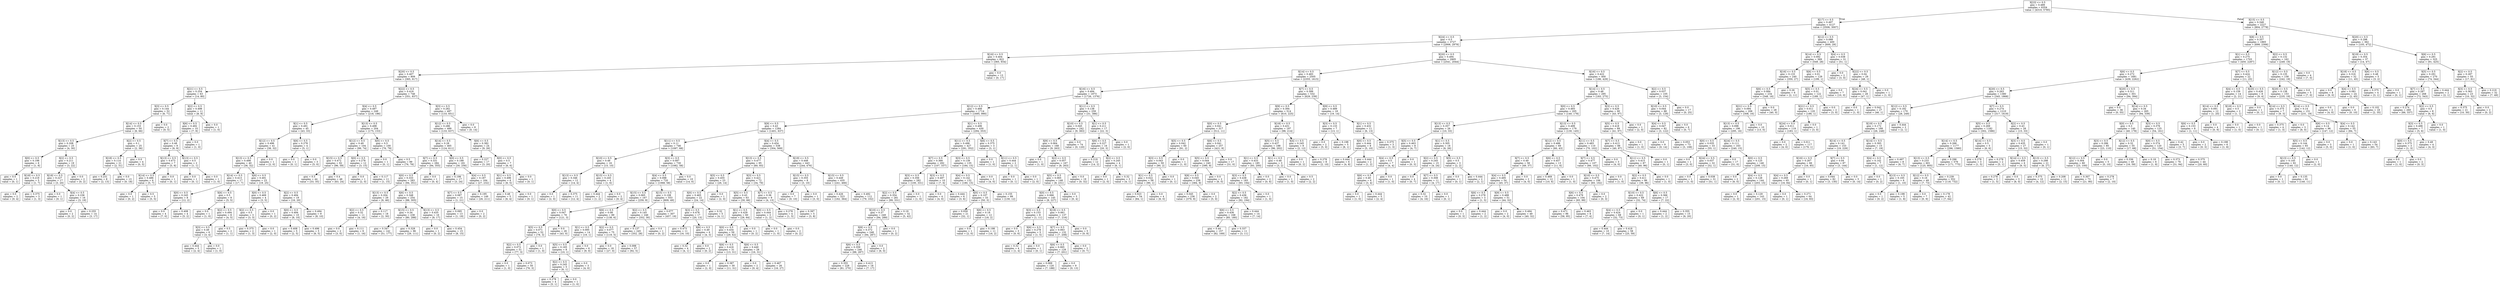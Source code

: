digraph Tree {
node [shape=box] ;
0 [label="X[23] <= 0.5\ngini = 0.489\nsamples = 6354\nvalue = [4310, 5785]"] ;
1 [label="X[17] <= 0.5\ngini = 0.497\nsamples = 4127\nvalue = [3506, 3007]"] ;
0 -> 1 [labeldistance=2.5, labelangle=45, headlabel="True"] ;
2 [label="X[24] <= 0.5\ngini = 0.5\nsamples = 3727\nvalue = [2906, 2978]"] ;
1 -> 2 ;
3 [label="X[16] <= 0.5\ngini = 0.404\nsamples = 822\nvalue = [365, 934]"] ;
2 -> 3 ;
4 [label="X[20] <= 0.5\ngini = 0.407\nsamples = 809\nvalue = [365, 917]"] ;
3 -> 4 ;
5 [label="X[21] <= 0.5\ngini = 0.254\nsamples = 63\nvalue = [14, 80]"] ;
4 -> 5 ;
6 [label="X[3] <= 0.5\ngini = 0.144\nsamples = 52\nvalue = [6, 71]"] ;
5 -> 6 ;
7 [label="X[14] <= 0.5\ngini = 0.153\nsamples = 50\nvalue = [6, 66]"] ;
6 -> 7 ;
8 [label="X[13] <= 0.5\ngini = 0.208\nsamples = 25\nvalue = [4, 30]"] ;
7 -> 8 ;
9 [label="X[0] <= 0.5\ngini = 0.198\nsamples = 6\nvalue = [1, 8]"] ;
8 -> 9 ;
10 [label="gini = 0.0\nsamples = 1\nvalue = [0, 1]"] ;
9 -> 10 ;
11 [label="X[18] <= 0.5\ngini = 0.219\nsamples = 5\nvalue = [1, 7]"] ;
9 -> 11 ;
12 [label="gini = 0.0\nsamples = 2\nvalue = [0, 4]"] ;
11 -> 12 ;
13 [label="gini = 0.375\nsamples = 3\nvalue = [1, 3]"] ;
11 -> 13 ;
14 [label="X[2] <= 0.5\ngini = 0.211\nsamples = 19\nvalue = [3, 22]"] ;
8 -> 14 ;
15 [label="X[18] <= 0.5\ngini = 0.227\nsamples = 17\nvalue = [3, 20]"] ;
14 -> 15 ;
16 [label="gini = 0.0\nsamples = 1\nvalue = [0, 1]"] ;
15 -> 16 ;
17 [label="X[4] <= 0.5\ngini = 0.236\nsamples = 16\nvalue = [3, 19]"] ;
15 -> 17 ;
18 [label="gini = 0.0\nsamples = 2\nvalue = [0, 2]"] ;
17 -> 18 ;
19 [label="gini = 0.255\nsamples = 14\nvalue = [3, 17]"] ;
17 -> 19 ;
20 [label="gini = 0.0\nsamples = 2\nvalue = [0, 2]"] ;
14 -> 20 ;
21 [label="X[2] <= 0.5\ngini = 0.1\nsamples = 25\nvalue = [2, 36]"] ;
7 -> 21 ;
22 [label="X[18] <= 0.5\ngini = 0.114\nsamples = 21\nvalue = [2, 31]"] ;
21 -> 22 ;
23 [label="gini = 0.231\nsamples = 8\nvalue = [2, 13]"] ;
22 -> 23 ;
24 [label="gini = 0.0\nsamples = 13\nvalue = [0, 18]"] ;
22 -> 24 ;
25 [label="gini = 0.0\nsamples = 4\nvalue = [0, 5]"] ;
21 -> 25 ;
26 [label="gini = 0.0\nsamples = 2\nvalue = [0, 5]"] ;
6 -> 26 ;
27 [label="X[2] <= 0.5\ngini = 0.498\nsamples = 11\nvalue = [8, 9]"] ;
5 -> 27 ;
28 [label="X[6] <= 0.5\ngini = 0.492\nsamples = 10\nvalue = [7, 9]"] ;
27 -> 28 ;
29 [label="X[7] <= 0.5\ngini = 0.48\nsamples = 9\nvalue = [6, 9]"] ;
28 -> 29 ;
30 [label="X[13] <= 0.5\ngini = 0.473\nsamples = 7\nvalue = [5, 8]"] ;
29 -> 30 ;
31 [label="X[14] <= 0.5\ngini = 0.486\nsamples = 6\nvalue = [5, 7]"] ;
30 -> 31 ;
32 [label="gini = 0.0\nsamples = 1\nvalue = [0, 2]"] ;
31 -> 32 ;
33 [label="gini = 0.5\nsamples = 5\nvalue = [5, 5]"] ;
31 -> 33 ;
34 [label="gini = 0.0\nsamples = 1\nvalue = [0, 1]"] ;
30 -> 34 ;
35 [label="X[13] <= 0.5\ngini = 0.5\nsamples = 2\nvalue = [1, 1]"] ;
29 -> 35 ;
36 [label="gini = 0.0\nsamples = 1\nvalue = [0, 1]"] ;
35 -> 36 ;
37 [label="gini = 0.0\nsamples = 1\nvalue = [1, 0]"] ;
35 -> 37 ;
38 [label="gini = 0.0\nsamples = 1\nvalue = [1, 0]"] ;
28 -> 38 ;
39 [label="gini = 0.0\nsamples = 1\nvalue = [1, 0]"] ;
27 -> 39 ;
40 [label="X[22] <= 0.5\ngini = 0.416\nsamples = 746\nvalue = [351, 837]"] ;
4 -> 40 ;
41 [label="X[4] <= 0.5\ngini = 0.497\nsamples = 249\nvalue = [218, 186]"] ;
40 -> 41 ;
42 [label="X[1] <= 0.5\ngini = 0.491\nsamples = 45\nvalue = [43, 33]"] ;
41 -> 42 ;
43 [label="X[12] <= 0.5\ngini = 0.496\nsamples = 41\nvalue = [38, 32]"] ;
42 -> 43 ;
44 [label="X[13] <= 0.5\ngini = 0.498\nsamples = 40\nvalue = [36, 32]"] ;
43 -> 44 ;
45 [label="X[14] <= 0.5\ngini = 0.413\nsamples = 17\nvalue = [17, 7]"] ;
44 -> 45 ;
46 [label="X[0] <= 0.5\ngini = 0.245\nsamples = 8\nvalue = [12, 2]"] ;
45 -> 46 ;
47 [label="gini = 0.0\nsamples = 4\nvalue = [7, 0]"] ;
46 -> 47 ;
48 [label="gini = 0.408\nsamples = 4\nvalue = [5, 2]"] ;
46 -> 48 ;
49 [label="X[6] <= 0.5\ngini = 0.5\nsamples = 9\nvalue = [5, 5]"] ;
45 -> 49 ;
50 [label="gini = 0.0\nsamples = 1\nvalue = [1, 0]"] ;
49 -> 50 ;
51 [label="X[2] <= 0.5\ngini = 0.494\nsamples = 8\nvalue = [4, 5]"] ;
49 -> 51 ;
52 [label="X[3] <= 0.5\ngini = 0.49\nsamples = 6\nvalue = [3, 4]"] ;
51 -> 52 ;
53 [label="gini = 0.444\nsamples = 5\nvalue = [2, 4]"] ;
52 -> 53 ;
54 [label="gini = 0.0\nsamples = 1\nvalue = [1, 0]"] ;
52 -> 54 ;
55 [label="gini = 0.5\nsamples = 2\nvalue = [1, 1]"] ;
51 -> 55 ;
56 [label="X[6] <= 0.5\ngini = 0.491\nsamples = 23\nvalue = [19, 25]"] ;
44 -> 56 ;
57 [label="X[0] <= 0.5\ngini = 0.469\nsamples = 4\nvalue = [3, 5]"] ;
56 -> 57 ;
58 [label="X[2] <= 0.5\ngini = 0.5\nsamples = 3\nvalue = [3, 3]"] ;
57 -> 58 ;
59 [label="gini = 0.375\nsamples = 2\nvalue = [1, 3]"] ;
58 -> 59 ;
60 [label="gini = 0.0\nsamples = 1\nvalue = [2, 0]"] ;
58 -> 60 ;
61 [label="gini = 0.0\nsamples = 1\nvalue = [0, 2]"] ;
57 -> 61 ;
62 [label="X[2] <= 0.5\ngini = 0.494\nsamples = 19\nvalue = [16, 20]"] ;
56 -> 62 ;
63 [label="X[0] <= 0.5\ngini = 0.494\nsamples = 10\nvalue = [8, 10]"] ;
62 -> 63 ;
64 [label="gini = 0.408\nsamples = 5\nvalue = [2, 5]"] ;
63 -> 64 ;
65 [label="gini = 0.496\nsamples = 5\nvalue = [6, 5]"] ;
63 -> 65 ;
66 [label="gini = 0.494\nsamples = 9\nvalue = [8, 10]"] ;
62 -> 66 ;
67 [label="gini = 0.0\nsamples = 1\nvalue = [2, 0]"] ;
43 -> 67 ;
68 [label="X[6] <= 0.5\ngini = 0.278\nsamples = 4\nvalue = [5, 1]"] ;
42 -> 68 ;
69 [label="gini = 0.0\nsamples = 1\nvalue = [0, 1]"] ;
68 -> 69 ;
70 [label="gini = 0.0\nsamples = 3\nvalue = [5, 0]"] ;
68 -> 70 ;
71 [label="X[13] <= 0.5\ngini = 0.498\nsamples = 204\nvalue = [175, 153]"] ;
41 -> 71 ;
72 [label="X[12] <= 0.5\ngini = 0.49\nsamples = 104\nvalue = [99, 74]"] ;
71 -> 72 ;
73 [label="X[15] <= 0.5\ngini = 0.472\nsamples = 92\nvalue = [96, 59]"] ;
72 -> 73 ;
74 [label="gini = 0.5\nsamples = 44\nvalue = [33, 35]"] ;
73 -> 74 ;
75 [label="gini = 0.4\nsamples = 48\nvalue = [63, 24]"] ;
73 -> 75 ;
76 [label="X[0] <= 0.5\ngini = 0.278\nsamples = 12\nvalue = [3, 15]"] ;
72 -> 76 ;
77 [label="gini = 0.0\nsamples = 1\nvalue = [2, 0]"] ;
76 -> 77 ;
78 [label="gini = 0.117\nsamples = 11\nvalue = [1, 15]"] ;
76 -> 78 ;
79 [label="X[0] <= 0.5\ngini = 0.5\nsamples = 100\nvalue = [76, 79]"] ;
71 -> 79 ;
80 [label="gini = 0.0\nsamples = 1\nvalue = [0, 1]"] ;
79 -> 80 ;
81 [label="gini = 0.5\nsamples = 99\nvalue = [76, 78]"] ;
79 -> 81 ;
82 [label="X[3] <= 0.5\ngini = 0.282\nsamples = 497\nvalue = [133, 651]"] ;
40 -> 82 ;
83 [label="X[12] <= 0.5\ngini = 0.286\nsamples = 489\nvalue = [133, 637]"] ;
82 -> 83 ;
84 [label="X[14] <= 0.5\ngini = 0.28\nsamples = 465\nvalue = [124, 611]"] ;
83 -> 84 ;
85 [label="X[7] <= 0.5\ngini = 0.331\nsamples = 284\nvalue = [94, 355]"] ;
84 -> 85 ;
86 [label="X[0] <= 0.5\ngini = 0.333\nsamples = 283\nvalue = [94, 351]"] ;
85 -> 86 ;
87 [label="X[13] <= 0.5\ngini = 0.204\nsamples = 29\nvalue = [6, 46]"] ;
86 -> 87 ;
88 [label="X[2] <= 0.5\ngini = 0.32\nsamples = 11\nvalue = [4, 16]"] ;
87 -> 88 ;
89 [label="gini = 0.0\nsamples = 2\nvalue = [3, 0]"] ;
88 -> 89 ;
90 [label="gini = 0.111\nsamples = 9\nvalue = [1, 16]"] ;
88 -> 90 ;
91 [label="gini = 0.117\nsamples = 18\nvalue = [2, 30]"] ;
87 -> 91 ;
92 [label="X[6] <= 0.5\ngini = 0.348\nsamples = 254\nvalue = [88, 305]"] ;
86 -> 92 ;
93 [label="X[15] <= 0.5\ngini = 0.34\nsamples = 238\nvalue = [80, 288]"] ;
92 -> 93 ;
94 [label="gini = 0.347\nsamples = 142\nvalue = [51, 177]"] ;
93 -> 94 ;
95 [label="gini = 0.328\nsamples = 96\nvalue = [29, 111]"] ;
93 -> 95 ;
96 [label="X[13] <= 0.5\ngini = 0.435\nsamples = 16\nvalue = [8, 17]"] ;
92 -> 96 ;
97 [label="gini = 0.0\nsamples = 1\nvalue = [0, 2]"] ;
96 -> 97 ;
98 [label="gini = 0.454\nsamples = 15\nvalue = [8, 15]"] ;
96 -> 98 ;
99 [label="gini = 0.0\nsamples = 1\nvalue = [0, 4]"] ;
85 -> 99 ;
100 [label="X[0] <= 0.5\ngini = 0.188\nsamples = 181\nvalue = [30, 256]"] ;
84 -> 100 ;
101 [label="gini = 0.198\nsamples = 17\nvalue = [3, 24]"] ;
100 -> 101 ;
102 [label="X[4] <= 0.5\ngini = 0.187\nsamples = 164\nvalue = [27, 232]"] ;
100 -> 102 ;
103 [label="X[7] <= 0.5\ngini = 0.087\nsamples = 15\nvalue = [1, 21]"] ;
102 -> 103 ;
104 [label="gini = 0.095\nsamples = 13\nvalue = [1, 19]"] ;
103 -> 104 ;
105 [label="gini = 0.0\nsamples = 2\nvalue = [0, 2]"] ;
103 -> 105 ;
106 [label="gini = 0.195\nsamples = 149\nvalue = [26, 211]"] ;
102 -> 106 ;
107 [label="X[6] <= 0.5\ngini = 0.382\nsamples = 24\nvalue = [9, 26]"] ;
83 -> 107 ;
108 [label="gini = 0.227\nsamples = 17\nvalue = [3, 20]"] ;
107 -> 108 ;
109 [label="X[0] <= 0.5\ngini = 0.5\nsamples = 7\nvalue = [6, 6]"] ;
107 -> 109 ;
110 [label="X[1] <= 0.5\ngini = 0.496\nsamples = 6\nvalue = [6, 5]"] ;
109 -> 110 ;
111 [label="gini = 0.48\nsamples = 5\nvalue = [6, 4]"] ;
110 -> 111 ;
112 [label="gini = 0.0\nsamples = 1\nvalue = [0, 1]"] ;
110 -> 112 ;
113 [label="gini = 0.0\nsamples = 1\nvalue = [0, 1]"] ;
109 -> 113 ;
114 [label="gini = 0.0\nsamples = 8\nvalue = [0, 14]"] ;
82 -> 114 ;
115 [label="gini = 0.0\nsamples = 13\nvalue = [0, 17]"] ;
3 -> 115 ;
116 [label="X[20] <= 0.5\ngini = 0.494\nsamples = 2905\nvalue = [2541, 2044]"] ;
2 -> 116 ;
117 [label="X[14] <= 0.5\ngini = 0.483\nsamples = 2505\nvalue = [2355, 1615]"] ;
116 -> 117 ;
118 [label="X[16] <= 0.5\ngini = 0.494\nsamples = 1973\nvalue = [1726, 1376]"] ;
117 -> 118 ;
119 [label="X[12] <= 0.5\ngini = 0.466\nsamples = 1714\nvalue = [1695, 990]"] ;
118 -> 119 ;
120 [label="X[9] <= 0.5\ngini = 0.43\nsamples = 1284\nvalue = [1401, 637]"] ;
119 -> 120 ;
121 [label="X[11] <= 0.5\ngini = 0.11\nsamples = 746\nvalue = [1097, 68]"] ;
120 -> 121 ;
122 [label="X[10] <= 0.5\ngini = 0.48\nsamples = 16\nvalue = [15, 10]"] ;
121 -> 122 ;
123 [label="X[13] <= 0.5\ngini = 0.346\nsamples = 12\nvalue = [14, 4]"] ;
122 -> 123 ;
124 [label="gini = 0.0\nsamples = 1\nvalue = [2, 0]"] ;
123 -> 124 ;
125 [label="gini = 0.375\nsamples = 11\nvalue = [12, 4]"] ;
123 -> 125 ;
126 [label="X[15] <= 0.5\ngini = 0.245\nsamples = 4\nvalue = [1, 6]"] ;
122 -> 126 ;
127 [label="gini = 0.444\nsamples = 2\nvalue = [1, 2]"] ;
126 -> 127 ;
128 [label="gini = 0.0\nsamples = 2\nvalue = [0, 4]"] ;
126 -> 128 ;
129 [label="X[3] <= 0.5\ngini = 0.097\nsamples = 730\nvalue = [1082, 58]"] ;
121 -> 129 ;
130 [label="X[4] <= 0.5\ngini = 0.098\nsamples = 720\nvalue = [1068, 58]"] ;
129 -> 130 ;
131 [label="X[15] <= 0.5\ngini = 0.065\nsamples = 167\nvalue = [259, 9]"] ;
130 -> 131 ;
132 [label="X[0] <= 0.5\ngini = 0.047\nsamples = 78\nvalue = [121, 3]"] ;
131 -> 132 ;
133 [label="X[5] <= 0.5\ngini = 0.071\nsamples = 52\nvalue = [78, 3]"] ;
132 -> 133 ;
134 [label="X[2] <= 0.5\ngini = 0.072\nsamples = 51\nvalue = [77, 3]"] ;
133 -> 134 ;
135 [label="gini = 0.0\nsamples = 1\nvalue = [1, 0]"] ;
134 -> 135 ;
136 [label="gini = 0.073\nsamples = 50\nvalue = [76, 3]"] ;
134 -> 136 ;
137 [label="gini = 0.0\nsamples = 1\nvalue = [1, 0]"] ;
133 -> 137 ;
138 [label="gini = 0.0\nsamples = 26\nvalue = [43, 0]"] ;
132 -> 138 ;
139 [label="X[6] <= 0.5\ngini = 0.08\nsamples = 89\nvalue = [138, 6]"] ;
131 -> 139 ;
140 [label="X[1] <= 0.5\ngini = 0.095\nsamples = 14\nvalue = [19, 1]"] ;
139 -> 140 ;
141 [label="X[5] <= 0.5\ngini = 0.165\nsamples = 8\nvalue = [10, 1]"] ;
140 -> 141 ;
142 [label="X[2] <= 0.5\ngini = 0.245\nsamples = 5\nvalue = [6, 1]"] ;
141 -> 142 ;
143 [label="gini = 0.278\nsamples = 4\nvalue = [5, 1]"] ;
142 -> 143 ;
144 [label="gini = 0.0\nsamples = 1\nvalue = [1, 0]"] ;
142 -> 144 ;
145 [label="gini = 0.0\nsamples = 3\nvalue = [4, 0]"] ;
141 -> 145 ;
146 [label="gini = 0.0\nsamples = 6\nvalue = [9, 0]"] ;
140 -> 146 ;
147 [label="X[2] <= 0.5\ngini = 0.077\nsamples = 75\nvalue = [119, 5]"] ;
139 -> 147 ;
148 [label="gini = 0.0\nsamples = 18\nvalue = [27, 0]"] ;
147 -> 148 ;
149 [label="gini = 0.098\nsamples = 57\nvalue = [92, 5]"] ;
147 -> 149 ;
150 [label="X[15] <= 0.5\ngini = 0.108\nsamples = 553\nvalue = [809, 49]"] ;
130 -> 150 ;
151 [label="X[2] <= 0.5\ngini = 0.145\nsamples = 246\nvalue = [352, 30]"] ;
150 -> 151 ;
152 [label="gini = 0.137\nsamples = 245\nvalue = [352, 28]"] ;
151 -> 152 ;
153 [label="gini = 0.0\nsamples = 1\nvalue = [0, 2]"] ;
151 -> 153 ;
154 [label="gini = 0.077\nsamples = 307\nvalue = [457, 19]"] ;
150 -> 154 ;
155 [label="gini = 0.0\nsamples = 10\nvalue = [14, 0]"] ;
129 -> 155 ;
156 [label="X[4] <= 0.5\ngini = 0.454\nsamples = 538\nvalue = [304, 569]"] ;
120 -> 156 ;
157 [label="X[13] <= 0.5\ngini = 0.477\nsamples = 95\nvalue = [60, 93]"] ;
156 -> 157 ;
158 [label="X[5] <= 0.5\ngini = 0.455\nsamples = 23\nvalue = [26, 14]"] ;
157 -> 158 ;
159 [label="X[0] <= 0.5\ngini = 0.465\nsamples = 22\nvalue = [24, 14]"] ;
158 -> 159 ;
160 [label="X[3] <= 0.5\ngini = 0.478\nsamples = 17\nvalue = [20, 13]"] ;
159 -> 160 ;
161 [label="gini = 0.473\nsamples = 11\nvalue = [16, 10]"] ;
160 -> 161 ;
162 [label="X[6] <= 0.5\ngini = 0.49\nsamples = 6\nvalue = [4, 3]"] ;
160 -> 162 ;
163 [label="gini = 0.32\nsamples = 4\nvalue = [4, 1]"] ;
162 -> 163 ;
164 [label="gini = 0.0\nsamples = 2\nvalue = [0, 2]"] ;
162 -> 164 ;
165 [label="gini = 0.32\nsamples = 5\nvalue = [4, 1]"] ;
159 -> 165 ;
166 [label="gini = 0.0\nsamples = 1\nvalue = [2, 0]"] ;
158 -> 166 ;
167 [label="X[3] <= 0.5\ngini = 0.421\nsamples = 72\nvalue = [34, 79]"] ;
157 -> 167 ;
168 [label="X[5] <= 0.5\ngini = 0.43\nsamples = 63\nvalue = [30, 66]"] ;
167 -> 168 ;
169 [label="X[1] <= 0.5\ngini = 0.429\nsamples = 60\nvalue = [29, 64]"] ;
168 -> 169 ;
170 [label="X[0] <= 0.5\ngini = 0.434\nsamples = 59\nvalue = [29, 62]"] ;
169 -> 170 ;
171 [label="X[6] <= 0.5\ngini = 0.416\nsamples = 31\nvalue = [13, 31]"] ;
170 -> 171 ;
172 [label="gini = 0.0\nsamples = 1\nvalue = [2, 0]"] ;
171 -> 172 ;
173 [label="gini = 0.387\nsamples = 30\nvalue = [11, 31]"] ;
171 -> 173 ;
174 [label="X[6] <= 0.5\ngini = 0.449\nsamples = 28\nvalue = [16, 31]"] ;
170 -> 174 ;
175 [label="gini = 0.0\nsamples = 2\nvalue = [0, 4]"] ;
174 -> 175 ;
176 [label="gini = 0.467\nsamples = 26\nvalue = [16, 27]"] ;
174 -> 176 ;
177 [label="gini = 0.0\nsamples = 1\nvalue = [0, 2]"] ;
169 -> 177 ;
178 [label="X[0] <= 0.5\ngini = 0.444\nsamples = 3\nvalue = [1, 2]"] ;
168 -> 178 ;
179 [label="gini = 0.0\nsamples = 1\nvalue = [1, 0]"] ;
178 -> 179 ;
180 [label="gini = 0.0\nsamples = 2\nvalue = [0, 2]"] ;
178 -> 180 ;
181 [label="X[7] <= 0.5\ngini = 0.36\nsamples = 9\nvalue = [4, 13]"] ;
167 -> 181 ;
182 [label="gini = 0.278\nsamples = 4\nvalue = [1, 5]"] ;
181 -> 182 ;
183 [label="gini = 0.397\nsamples = 5\nvalue = [3, 8]"] ;
181 -> 183 ;
184 [label="X[19] <= 0.5\ngini = 0.448\nsamples = 443\nvalue = [244, 476]"] ;
156 -> 184 ;
185 [label="X[15] <= 0.5\ngini = 0.355\nsamples = 8\nvalue = [3, 10]"] ;
184 -> 185 ;
186 [label="gini = 0.0\nsamples = 7\nvalue = [0, 10]"] ;
185 -> 186 ;
187 [label="gini = 0.0\nsamples = 1\nvalue = [3, 0]"] ;
185 -> 187 ;
188 [label="X[15] <= 0.5\ngini = 0.449\nsamples = 435\nvalue = [241, 466]"] ;
184 -> 188 ;
189 [label="gini = 0.426\nsamples = 323\nvalue = [162, 364]"] ;
188 -> 189 ;
190 [label="gini = 0.492\nsamples = 112\nvalue = [79, 102]"] ;
188 -> 190 ;
191 [label="X[1] <= 0.5\ngini = 0.496\nsamples = 430\nvalue = [294, 353]"] ;
119 -> 191 ;
192 [label="X[11] <= 0.5\ngini = 0.496\nsamples = 427\nvalue = [291, 352]"] ;
191 -> 192 ;
193 [label="X[7] <= 0.5\ngini = 0.366\nsamples = 292\nvalue = [107, 337]"] ;
192 -> 193 ;
194 [label="X[3] <= 0.5\ngini = 0.356\nsamples = 282\nvalue = [100, 331]"] ;
193 -> 194 ;
195 [label="X[2] <= 0.5\ngini = 0.354\nsamples = 281\nvalue = [99, 331]"] ;
194 -> 195 ;
196 [label="X[10] <= 0.5\ngini = 0.37\nsamples = 249\nvalue = [94, 289]"] ;
195 -> 196 ;
197 [label="X[8] <= 0.5\ngini = 0.372\nsamples = 248\nvalue = [94, 287]"] ;
196 -> 197 ;
198 [label="X[6] <= 0.5\ngini = 0.359\nsamples = 246\nvalue = [88, 287]"] ;
197 -> 198 ;
199 [label="gini = 0.355\nsamples = 228\nvalue = [81, 270]"] ;
198 -> 199 ;
200 [label="gini = 0.413\nsamples = 18\nvalue = [7, 17]"] ;
198 -> 200 ;
201 [label="gini = 0.0\nsamples = 2\nvalue = [6, 0]"] ;
197 -> 201 ;
202 [label="gini = 0.0\nsamples = 1\nvalue = [0, 2]"] ;
196 -> 202 ;
203 [label="gini = 0.19\nsamples = 32\nvalue = [5, 42]"] ;
195 -> 203 ;
204 [label="gini = 0.0\nsamples = 1\nvalue = [1, 0]"] ;
194 -> 204 ;
205 [label="X[3] <= 0.5\ngini = 0.497\nsamples = 10\nvalue = [7, 6]"] ;
193 -> 205 ;
206 [label="gini = 0.0\nsamples = 4\nvalue = [4, 0]"] ;
205 -> 206 ;
207 [label="gini = 0.444\nsamples = 6\nvalue = [3, 6]"] ;
205 -> 207 ;
208 [label="X[3] <= 0.5\ngini = 0.139\nsamples = 135\nvalue = [184, 15]"] ;
192 -> 208 ;
209 [label="X[4] <= 0.5\ngini = 0.142\nsamples = 132\nvalue = [180, 15]"] ;
208 -> 209 ;
210 [label="X[0] <= 0.5\ngini = 0.107\nsamples = 33\nvalue = [50, 3]"] ;
209 -> 210 ;
211 [label="gini = 0.059\nsamples = 21\nvalue = [32, 1]"] ;
210 -> 211 ;
212 [label="X[6] <= 0.5\ngini = 0.18\nsamples = 12\nvalue = [18, 2]"] ;
210 -> 212 ;
213 [label="gini = 0.0\nsamples = 1\nvalue = [2, 0]"] ;
212 -> 213 ;
214 [label="gini = 0.198\nsamples = 11\nvalue = [16, 2]"] ;
212 -> 214 ;
215 [label="gini = 0.155\nsamples = 99\nvalue = [130, 12]"] ;
209 -> 215 ;
216 [label="gini = 0.0\nsamples = 3\nvalue = [4, 0]"] ;
208 -> 216 ;
217 [label="X[6] <= 0.5\ngini = 0.375\nsamples = 3\nvalue = [3, 1]"] ;
191 -> 217 ;
218 [label="gini = 0.0\nsamples = 1\nvalue = [1, 0]"] ;
217 -> 218 ;
219 [label="X[11] <= 0.5\ngini = 0.444\nsamples = 2\nvalue = [2, 1]"] ;
217 -> 219 ;
220 [label="gini = 0.0\nsamples = 1\nvalue = [0, 1]"] ;
219 -> 220 ;
221 [label="gini = 0.0\nsamples = 1\nvalue = [2, 0]"] ;
219 -> 221 ;
222 [label="X[11] <= 0.5\ngini = 0.138\nsamples = 259\nvalue = [31, 386]"] ;
118 -> 222 ;
223 [label="X[10] <= 0.5\ngini = 0.045\nsamples = 242\nvalue = [9, 383]"] ;
222 -> 223 ;
224 [label="X[9] <= 0.5\ngini = 0.064\nsamples = 168\nvalue = [9, 263]"] ;
223 -> 224 ;
225 [label="gini = 0.0\nsamples = 1\nvalue = [1, 0]"] ;
224 -> 225 ;
226 [label="X[2] <= 0.5\ngini = 0.057\nsamples = 167\nvalue = [8, 263]"] ;
224 -> 226 ;
227 [label="X[5] <= 0.5\ngini = 0.065\nsamples = 148\nvalue = [8, 231]"] ;
226 -> 227 ;
228 [label="X[0] <= 0.5\ngini = 0.066\nsamples = 145\nvalue = [8, 227]"] ;
227 -> 228 ;
229 [label="X[3] <= 0.5\ngini = 0.153\nsamples = 8\nvalue = [1, 11]"] ;
228 -> 229 ;
230 [label="gini = 0.0\nsamples = 3\nvalue = [0, 6]"] ;
229 -> 230 ;
231 [label="X[6] <= 0.5\ngini = 0.278\nsamples = 5\nvalue = [1, 5]"] ;
229 -> 231 ;
232 [label="gini = 0.32\nsamples = 4\nvalue = [1, 4]"] ;
231 -> 232 ;
233 [label="gini = 0.0\nsamples = 1\nvalue = [0, 1]"] ;
231 -> 233 ;
234 [label="X[18] <= 0.5\ngini = 0.061\nsamples = 137\nvalue = [7, 216]"] ;
228 -> 234 ;
235 [label="X[7] <= 0.5\ngini = 0.063\nsamples = 132\nvalue = [7, 208]"] ;
234 -> 235 ;
236 [label="X[6] <= 0.5\ngini = 0.065\nsamples = 129\nvalue = [7, 201]"] ;
235 -> 236 ;
237 [label="gini = 0.069\nsamples = 120\nvalue = [7, 188]"] ;
236 -> 237 ;
238 [label="gini = 0.0\nsamples = 9\nvalue = [0, 13]"] ;
236 -> 238 ;
239 [label="gini = 0.0\nsamples = 3\nvalue = [0, 7]"] ;
235 -> 239 ;
240 [label="gini = 0.0\nsamples = 5\nvalue = [0, 8]"] ;
234 -> 240 ;
241 [label="gini = 0.0\nsamples = 3\nvalue = [0, 4]"] ;
227 -> 241 ;
242 [label="gini = 0.0\nsamples = 19\nvalue = [0, 32]"] ;
226 -> 242 ;
243 [label="gini = 0.0\nsamples = 74\nvalue = [0, 120]"] ;
223 -> 243 ;
244 [label="X[1] <= 0.5\ngini = 0.211\nsamples = 17\nvalue = [22, 3]"] ;
222 -> 244 ;
245 [label="X[6] <= 0.5\ngini = 0.227\nsamples = 16\nvalue = [20, 3]"] ;
244 -> 245 ;
246 [label="gini = 0.219\nsamples = 12\nvalue = [14, 2]"] ;
245 -> 246 ;
247 [label="X[2] <= 0.5\ngini = 0.245\nsamples = 4\nvalue = [6, 1]"] ;
245 -> 247 ;
248 [label="gini = 0.0\nsamples = 1\nvalue = [2, 0]"] ;
247 -> 248 ;
249 [label="gini = 0.32\nsamples = 3\nvalue = [4, 1]"] ;
247 -> 249 ;
250 [label="gini = 0.0\nsamples = 1\nvalue = [2, 0]"] ;
244 -> 250 ;
251 [label="X[7] <= 0.5\ngini = 0.399\nsamples = 532\nvalue = [629, 239]"] ;
117 -> 251 ;
252 [label="X[9] <= 0.5\ngini = 0.394\nsamples = 514\nvalue = [610, 225]"] ;
251 -> 252 ;
253 [label="X[0] <= 0.5\ngini = 0.041\nsamples = 317\nvalue = [512, 11]"] ;
252 -> 253 ;
254 [label="X[5] <= 0.5\ngini = 0.042\nsamples = 60\nvalue = [91, 2]"] ;
253 -> 254 ;
255 [label="X[3] <= 0.5\ngini = 0.043\nsamples = 59\nvalue = [90, 2]"] ;
254 -> 255 ;
256 [label="X[1] <= 0.5\ngini = 0.022\nsamples = 58\nvalue = [90, 1]"] ;
255 -> 256 ;
257 [label="gini = 0.023\nsamples = 54\nvalue = [84, 1]"] ;
256 -> 257 ;
258 [label="gini = 0.0\nsamples = 4\nvalue = [6, 0]"] ;
256 -> 258 ;
259 [label="gini = 0.0\nsamples = 1\nvalue = [0, 1]"] ;
255 -> 259 ;
260 [label="gini = 0.0\nsamples = 1\nvalue = [1, 0]"] ;
254 -> 260 ;
261 [label="X[6] <= 0.5\ngini = 0.041\nsamples = 257\nvalue = [421, 9]"] ;
253 -> 261 ;
262 [label="X[5] <= 0.5\ngini = 0.044\nsamples = 240\nvalue = [390, 9]"] ;
261 -> 262 ;
263 [label="X[8] <= 0.5\ngini = 0.045\nsamples = 238\nvalue = [384, 9]"] ;
262 -> 263 ;
264 [label="gini = 0.045\nsamples = 236\nvalue = [379, 9]"] ;
263 -> 264 ;
265 [label="gini = 0.0\nsamples = 2\nvalue = [5, 0]"] ;
263 -> 265 ;
266 [label="gini = 0.0\nsamples = 2\nvalue = [6, 0]"] ;
262 -> 266 ;
267 [label="gini = 0.0\nsamples = 17\nvalue = [31, 0]"] ;
261 -> 267 ;
268 [label="X[18] <= 0.5\ngini = 0.431\nsamples = 197\nvalue = [98, 214]"] ;
252 -> 268 ;
269 [label="X[5] <= 0.5\ngini = 0.437\nsamples = 188\nvalue = [96, 202]"] ;
268 -> 269 ;
270 [label="X[1] <= 0.5\ngini = 0.433\nsamples = 185\nvalue = [93, 200]"] ;
269 -> 270 ;
271 [label="X[3] <= 0.5\ngini = 0.438\nsamples = 183\nvalue = [93, 194]"] ;
270 -> 271 ;
272 [label="X[2] <= 0.5\ngini = 0.436\nsamples = 182\nvalue = [92, 194]"] ;
271 -> 272 ;
273 [label="X[6] <= 0.5\ngini = 0.436\nsamples = 168\nvalue = [85, 180]"] ;
272 -> 273 ;
274 [label="gini = 0.44\nsamples = 157\nvalue = [82, 169]"] ;
273 -> 274 ;
275 [label="gini = 0.337\nsamples = 11\nvalue = [3, 11]"] ;
273 -> 275 ;
276 [label="gini = 0.444\nsamples = 14\nvalue = [7, 14]"] ;
272 -> 276 ;
277 [label="gini = 0.0\nsamples = 1\nvalue = [1, 0]"] ;
271 -> 277 ;
278 [label="gini = 0.0\nsamples = 2\nvalue = [0, 6]"] ;
270 -> 278 ;
279 [label="X[1] <= 0.5\ngini = 0.48\nsamples = 3\nvalue = [3, 2]"] ;
269 -> 279 ;
280 [label="gini = 0.0\nsamples = 1\nvalue = [1, 0]"] ;
279 -> 280 ;
281 [label="gini = 0.5\nsamples = 2\nvalue = [2, 2]"] ;
279 -> 281 ;
282 [label="X[4] <= 0.5\ngini = 0.245\nsamples = 9\nvalue = [2, 12]"] ;
268 -> 282 ;
283 [label="gini = 0.0\nsamples = 1\nvalue = [0, 2]"] ;
282 -> 283 ;
284 [label="gini = 0.278\nsamples = 8\nvalue = [2, 10]"] ;
282 -> 284 ;
285 [label="X[9] <= 0.5\ngini = 0.489\nsamples = 18\nvalue = [19, 14]"] ;
251 -> 285 ;
286 [label="X[3] <= 0.5\ngini = 0.133\nsamples = 7\nvalue = [13, 1]"] ;
285 -> 286 ;
287 [label="gini = 0.0\nsamples = 2\nvalue = [5, 0]"] ;
286 -> 287 ;
288 [label="gini = 0.198\nsamples = 5\nvalue = [8, 1]"] ;
286 -> 288 ;
289 [label="X[1] <= 0.5\ngini = 0.432\nsamples = 11\nvalue = [6, 13]"] ;
285 -> 289 ;
290 [label="X[0] <= 0.5\ngini = 0.444\nsamples = 8\nvalue = [5, 10]"] ;
289 -> 290 ;
291 [label="gini = 0.444\nsamples = 6\nvalue = [4, 8]"] ;
290 -> 291 ;
292 [label="gini = 0.444\nsamples = 2\nvalue = [1, 2]"] ;
290 -> 292 ;
293 [label="gini = 0.375\nsamples = 3\nvalue = [1, 3]"] ;
289 -> 293 ;
294 [label="X[16] <= 0.5\ngini = 0.422\nsamples = 400\nvalue = [186, 429]"] ;
116 -> 294 ;
295 [label="X[14] <= 0.5\ngini = 0.48\nsamples = 295\nvalue = [183, 275]"] ;
294 -> 295 ;
296 [label="X[0] <= 0.5\ngini = 0.493\nsamples = 205\nvalue = [140, 178]"] ;
295 -> 296 ;
297 [label="X[13] <= 0.5\ngini = 0.357\nsamples = 26\nvalue = [10, 33]"] ;
296 -> 297 ;
298 [label="X[5] <= 0.5\ngini = 0.463\nsamples = 8\nvalue = [4, 7]"] ;
297 -> 298 ;
299 [label="X[4] <= 0.5\ngini = 0.5\nsamples = 7\nvalue = [4, 4]"] ;
298 -> 299 ;
300 [label="X[6] <= 0.5\ngini = 0.49\nsamples = 6\nvalue = [3, 4]"] ;
299 -> 300 ;
301 [label="gini = 0.0\nsamples = 1\nvalue = [1, 0]"] ;
300 -> 301 ;
302 [label="gini = 0.444\nsamples = 5\nvalue = [2, 4]"] ;
300 -> 302 ;
303 [label="gini = 0.0\nsamples = 1\nvalue = [1, 0]"] ;
299 -> 303 ;
304 [label="gini = 0.0\nsamples = 1\nvalue = [0, 3]"] ;
298 -> 304 ;
305 [label="X[1] <= 0.5\ngini = 0.305\nsamples = 18\nvalue = [6, 26]"] ;
297 -> 305 ;
306 [label="X[2] <= 0.5\ngini = 0.245\nsamples = 15\nvalue = [4, 24]"] ;
305 -> 306 ;
307 [label="gini = 0.0\nsamples = 4\nvalue = [0, 7]"] ;
306 -> 307 ;
308 [label="X[7] <= 0.5\ngini = 0.308\nsamples = 11\nvalue = [4, 17]"] ;
306 -> 308 ;
309 [label="gini = 0.32\nsamples = 10\nvalue = [4, 16]"] ;
308 -> 309 ;
310 [label="gini = 0.0\nsamples = 1\nvalue = [0, 1]"] ;
308 -> 310 ;
311 [label="X[5] <= 0.5\ngini = 0.5\nsamples = 3\nvalue = [2, 2]"] ;
305 -> 311 ;
312 [label="gini = 0.0\nsamples = 1\nvalue = [0, 1]"] ;
311 -> 312 ;
313 [label="gini = 0.444\nsamples = 2\nvalue = [2, 1]"] ;
311 -> 313 ;
314 [label="X[13] <= 0.5\ngini = 0.499\nsamples = 179\nvalue = [130, 145]"] ;
296 -> 314 ;
315 [label="X[12] <= 0.5\ngini = 0.486\nsamples = 69\nvalue = [60, 43]"] ;
314 -> 315 ;
316 [label="X[7] <= 0.5\ngini = 0.49\nsamples = 56\nvalue = [49, 37]"] ;
315 -> 316 ;
317 [label="X[4] <= 0.5\ngini = 0.495\nsamples = 54\nvalue = [45, 37]"] ;
316 -> 317 ;
318 [label="X[6] <= 0.5\ngini = 0.278\nsamples = 3\nvalue = [1, 5]"] ;
317 -> 318 ;
319 [label="gini = 0.0\nsamples = 1\nvalue = [0, 3]"] ;
318 -> 319 ;
320 [label="gini = 0.444\nsamples = 2\nvalue = [1, 2]"] ;
318 -> 320 ;
321 [label="X[9] <= 0.5\ngini = 0.488\nsamples = 51\nvalue = [44, 32]"] ;
317 -> 321 ;
322 [label="gini = 0.0\nsamples = 2\nvalue = [4, 0]"] ;
321 -> 322 ;
323 [label="gini = 0.494\nsamples = 49\nvalue = [40, 32]"] ;
321 -> 323 ;
324 [label="gini = 0.0\nsamples = 2\nvalue = [4, 0]"] ;
316 -> 324 ;
325 [label="X[6] <= 0.5\ngini = 0.457\nsamples = 13\nvalue = [11, 6]"] ;
315 -> 325 ;
326 [label="gini = 0.469\nsamples = 12\nvalue = [10, 6]"] ;
325 -> 326 ;
327 [label="gini = 0.0\nsamples = 1\nvalue = [1, 0]"] ;
325 -> 327 ;
328 [label="X[11] <= 0.5\ngini = 0.483\nsamples = 110\nvalue = [70, 102]"] ;
314 -> 328 ;
329 [label="X[7] <= 0.5\ngini = 0.477\nsamples = 107\nvalue = [66, 102]"] ;
328 -> 329 ;
330 [label="X[10] <= 0.5\ngini = 0.475\nsamples = 106\nvalue = [65, 102]"] ;
329 -> 330 ;
331 [label="X[6] <= 0.5\ngini = 0.479\nsamples = 104\nvalue = [65, 99]"] ;
330 -> 331 ;
332 [label="gini = 0.471\nsamples = 96\nvalue = [58, 95]"] ;
331 -> 332 ;
333 [label="gini = 0.463\nsamples = 8\nvalue = [7, 4]"] ;
331 -> 333 ;
334 [label="gini = 0.0\nsamples = 2\nvalue = [0, 3]"] ;
330 -> 334 ;
335 [label="gini = 0.0\nsamples = 1\nvalue = [1, 0]"] ;
329 -> 335 ;
336 [label="gini = 0.0\nsamples = 3\nvalue = [4, 0]"] ;
328 -> 336 ;
337 [label="X[3] <= 0.5\ngini = 0.426\nsamples = 90\nvalue = [43, 97]"] ;
295 -> 337 ;
338 [label="X[5] <= 0.5\ngini = 0.418\nsamples = 89\nvalue = [41, 97]"] ;
337 -> 338 ;
339 [label="X[7] <= 0.5\ngini = 0.413\nsamples = 88\nvalue = [40, 97]"] ;
338 -> 339 ;
340 [label="X[11] <= 0.5\ngini = 0.415\nsamples = 87\nvalue = [40, 96]"] ;
339 -> 340 ;
341 [label="X[2] <= 0.5\ngini = 0.411\nsamples = 86\nvalue = [39, 96]"] ;
340 -> 341 ;
342 [label="X[10] <= 0.5\ngini = 0.422\nsamples = 69\nvalue = [32, 74]"] ;
341 -> 342 ;
343 [label="X[4] <= 0.5\ngini = 0.424\nsamples = 68\nvalue = [32, 73]"] ;
342 -> 343 ;
344 [label="gini = 0.444\nsamples = 10\nvalue = [7, 14]"] ;
343 -> 344 ;
345 [label="gini = 0.418\nsamples = 58\nvalue = [25, 59]"] ;
343 -> 345 ;
346 [label="gini = 0.0\nsamples = 1\nvalue = [0, 1]"] ;
342 -> 346 ;
347 [label="X[6] <= 0.5\ngini = 0.366\nsamples = 17\nvalue = [7, 22]"] ;
341 -> 347 ;
348 [label="gini = 0.444\nsamples = 2\nvalue = [1, 2]"] ;
347 -> 348 ;
349 [label="gini = 0.355\nsamples = 15\nvalue = [6, 20]"] ;
347 -> 349 ;
350 [label="gini = 0.0\nsamples = 1\nvalue = [1, 0]"] ;
340 -> 350 ;
351 [label="gini = 0.0\nsamples = 1\nvalue = [0, 1]"] ;
339 -> 351 ;
352 [label="gini = 0.0\nsamples = 1\nvalue = [1, 0]"] ;
338 -> 352 ;
353 [label="gini = 0.0\nsamples = 1\nvalue = [2, 0]"] ;
337 -> 353 ;
354 [label="X[2] <= 0.5\ngini = 0.037\nsamples = 105\nvalue = [3, 154]"] ;
294 -> 354 ;
355 [label="X[10] <= 0.5\ngini = 0.044\nsamples = 88\nvalue = [3, 129]"] ;
354 -> 355 ;
356 [label="X[4] <= 0.5\ngini = 0.047\nsamples = 82\nvalue = [3, 122]"] ;
355 -> 356 ;
357 [label="gini = 0.0\nsamples = 9\nvalue = [0, 14]"] ;
356 -> 357 ;
358 [label="gini = 0.053\nsamples = 73\nvalue = [3, 108]"] ;
356 -> 358 ;
359 [label="gini = 0.0\nsamples = 6\nvalue = [0, 7]"] ;
355 -> 359 ;
360 [label="gini = 0.0\nsamples = 17\nvalue = [0, 25]"] ;
354 -> 360 ;
361 [label="X[12] <= 0.5\ngini = 0.088\nsamples = 400\nvalue = [600, 29]"] ;
1 -> 361 ;
362 [label="X[14] <= 0.5\ngini = 0.092\nsamples = 369\nvalue = [549, 28]"] ;
361 -> 362 ;
363 [label="X[16] <= 0.5\ngini = 0.133\nsamples = 240\nvalue = [350, 27]"] ;
362 -> 363 ;
364 [label="X[6] <= 0.5\ngini = 0.084\nsamples = 234\nvalue = [348, 16]"] ;
363 -> 364 ;
365 [label="X[21] <= 0.5\ngini = 0.094\nsamples = 206\nvalue = [308, 16]"] ;
364 -> 365 ;
366 [label="X[13] <= 0.5\ngini = 0.098\nsamples = 196\nvalue = [295, 16]"] ;
365 -> 366 ;
367 [label="X[0] <= 0.5\ngini = 0.035\nsamples = 33\nvalue = [55, 1]"] ;
366 -> 367 ;
368 [label="gini = 0.0\nsamples = 1\nvalue = [3, 0]"] ;
367 -> 368 ;
369 [label="X[24] <= 0.5\ngini = 0.037\nsamples = 32\nvalue = [52, 1]"] ;
367 -> 369 ;
370 [label="gini = 0.0\nsamples = 1\nvalue = [1, 0]"] ;
369 -> 370 ;
371 [label="gini = 0.038\nsamples = 31\nvalue = [51, 1]"] ;
369 -> 371 ;
372 [label="X[24] <= 0.5\ngini = 0.111\nsamples = 163\nvalue = [240, 15]"] ;
366 -> 372 ;
373 [label="gini = 0.0\nsamples = 17\nvalue = [31, 0]"] ;
372 -> 373 ;
374 [label="X[0] <= 0.5\ngini = 0.125\nsamples = 146\nvalue = [209, 15]"] ;
372 -> 374 ;
375 [label="gini = 0.0\nsamples = 2\nvalue = [6, 0]"] ;
374 -> 375 ;
376 [label="X[4] <= 0.5\ngini = 0.128\nsamples = 144\nvalue = [203, 15]"] ;
374 -> 376 ;
377 [label="gini = 0.0\nsamples = 1\nvalue = [2, 0]"] ;
376 -> 377 ;
378 [label="gini = 0.129\nsamples = 143\nvalue = [201, 15]"] ;
376 -> 378 ;
379 [label="gini = 0.0\nsamples = 10\nvalue = [13, 0]"] ;
365 -> 379 ;
380 [label="gini = 0.0\nsamples = 28\nvalue = [40, 0]"] ;
364 -> 380 ;
381 [label="gini = 0.26\nsamples = 6\nvalue = [2, 11]"] ;
363 -> 381 ;
382 [label="X[6] <= 0.5\ngini = 0.01\nsamples = 129\nvalue = [199, 1]"] ;
362 -> 382 ;
383 [label="X[5] <= 0.5\ngini = 0.01\nsamples = 122\nvalue = [189, 1]"] ;
382 -> 383 ;
384 [label="X[21] <= 0.5\ngini = 0.011\nsamples = 120\nvalue = [186, 1]"] ;
383 -> 384 ;
385 [label="X[24] <= 0.5\ngini = 0.011\nsamples = 119\nvalue = [183, 1]"] ;
384 -> 385 ;
386 [label="gini = 0.0\nsamples = 2\nvalue = [4, 0]"] ;
385 -> 386 ;
387 [label="gini = 0.011\nsamples = 117\nvalue = [179, 1]"] ;
385 -> 387 ;
388 [label="gini = 0.0\nsamples = 1\nvalue = [3, 0]"] ;
384 -> 388 ;
389 [label="gini = 0.0\nsamples = 2\nvalue = [3, 0]"] ;
383 -> 389 ;
390 [label="gini = 0.0\nsamples = 7\nvalue = [10, 0]"] ;
382 -> 390 ;
391 [label="X[4] <= 0.5\ngini = 0.038\nsamples = 31\nvalue = [51, 1]"] ;
361 -> 391 ;
392 [label="gini = 0.0\nsamples = 2\nvalue = [3, 0]"] ;
391 -> 392 ;
393 [label="X[22] <= 0.5\ngini = 0.04\nsamples = 29\nvalue = [48, 1]"] ;
391 -> 393 ;
394 [label="X[24] <= 0.5\ngini = 0.041\nsamples = 28\nvalue = [47, 1]"] ;
393 -> 394 ;
395 [label="gini = 0.0\nsamples = 1\nvalue = [1, 0]"] ;
394 -> 395 ;
396 [label="gini = 0.042\nsamples = 27\nvalue = [46, 1]"] ;
394 -> 396 ;
397 [label="gini = 0.0\nsamples = 1\nvalue = [1, 0]"] ;
393 -> 397 ;
398 [label="X[15] <= 0.5\ngini = 0.348\nsamples = 2227\nvalue = [804, 2778]"] ;
0 -> 398 [labeldistance=2.5, labelangle=-45, headlabel="False"] ;
399 [label="X[8] <= 0.5\ngini = 0.357\nsamples = 1865\nvalue = [699, 2306]"] ;
398 -> 399 ;
400 [label="X[1] <= 0.5\ngini = 0.275\nsamples = 1703\nvalue = [450, 2287]"] ;
399 -> 400 ;
401 [label="X[6] <= 0.5\ngini = 0.272\nsamples = 1681\nvalue = [439, 2262]"] ;
400 -> 401 ;
402 [label="X[20] <= 0.5\ngini = 0.263\nsamples = 1380\nvalue = [345, 1868]"] ;
401 -> 402 ;
403 [label="X[12] <= 0.5\ngini = 0.182\nsamples = 170\nvalue = [28, 249]"] ;
402 -> 403 ;
404 [label="X[19] <= 0.5\ngini = 0.172\nsamples = 168\nvalue = [26, 248]"] ;
403 -> 404 ;
405 [label="X[14] <= 0.5\ngini = 0.141\nsamples = 153\nvalue = [19, 229]"] ;
404 -> 405 ;
406 [label="X[16] <= 0.5\ngini = 0.267\nsamples = 66\nvalue = [16, 85]"] ;
405 -> 406 ;
407 [label="X[4] <= 0.5\ngini = 0.269\nsamples = 65\nvalue = [16, 84]"] ;
406 -> 407 ;
408 [label="gini = 0.0\nsamples = 1\nvalue = [0, 1]"] ;
407 -> 408 ;
409 [label="gini = 0.271\nsamples = 64\nvalue = [16, 83]"] ;
407 -> 409 ;
410 [label="gini = 0.0\nsamples = 1\nvalue = [0, 1]"] ;
406 -> 410 ;
411 [label="X[7] <= 0.5\ngini = 0.04\nsamples = 87\nvalue = [3, 144]"] ;
405 -> 411 ;
412 [label="gini = 0.044\nsamples = 82\nvalue = [3, 130]"] ;
411 -> 412 ;
413 [label="gini = 0.0\nsamples = 5\nvalue = [0, 14]"] ;
411 -> 413 ;
414 [label="X[14] <= 0.5\ngini = 0.393\nsamples = 15\nvalue = [7, 19]"] ;
404 -> 414 ;
415 [label="X[4] <= 0.5\ngini = 0.142\nsamples = 7\nvalue = [1, 12]"] ;
414 -> 415 ;
416 [label="gini = 0.0\nsamples = 1\nvalue = [0, 2]"] ;
415 -> 416 ;
417 [label="X[13] <= 0.5\ngini = 0.165\nsamples = 6\nvalue = [1, 10]"] ;
415 -> 417 ;
418 [label="gini = 0.0\nsamples = 1\nvalue = [0, 2]"] ;
417 -> 418 ;
419 [label="gini = 0.198\nsamples = 5\nvalue = [1, 8]"] ;
417 -> 419 ;
420 [label="gini = 0.497\nsamples = 8\nvalue = [6, 7]"] ;
414 -> 420 ;
421 [label="gini = 0.444\nsamples = 2\nvalue = [2, 1]"] ;
403 -> 421 ;
422 [label="X[7] <= 0.5\ngini = 0.274\nsamples = 1210\nvalue = [317, 1619]"] ;
402 -> 422 ;
423 [label="X[5] <= 0.5\ngini = 0.269\nsamples = 1182\nvalue = [302, 1586]"] ;
422 -> 423 ;
424 [label="X[14] <= 0.5\ngini = 0.266\nsamples = 1177\nvalue = [296, 1580]"] ;
423 -> 424 ;
425 [label="X[13] <= 0.5\ngini = 0.233\nsamples = 601\nvalue = [125, 805]"] ;
424 -> 425 ;
426 [label="X[12] <= 0.5\ngini = 0.16\nsamples = 49\nvalue = [7, 73]"] ;
425 -> 426 ;
427 [label="gini = 0.0\nsamples = 7\nvalue = [0, 9]"] ;
426 -> 427 ;
428 [label="gini = 0.178\nsamples = 42\nvalue = [7, 64]"] ;
426 -> 428 ;
429 [label="gini = 0.239\nsamples = 552\nvalue = [118, 732]"] ;
425 -> 429 ;
430 [label="gini = 0.296\nsamples = 576\nvalue = [171, 775]"] ;
424 -> 430 ;
431 [label="X[14] <= 0.5\ngini = 0.5\nsamples = 5\nvalue = [6, 6]"] ;
423 -> 431 ;
432 [label="gini = 0.278\nsamples = 3\nvalue = [1, 5]"] ;
431 -> 432 ;
433 [label="gini = 0.278\nsamples = 2\nvalue = [5, 1]"] ;
431 -> 433 ;
434 [label="X[2] <= 0.5\ngini = 0.43\nsamples = 28\nvalue = [15, 33]"] ;
422 -> 434 ;
435 [label="X[3] <= 0.5\ngini = 0.435\nsamples = 27\nvalue = [15, 32]"] ;
434 -> 435 ;
436 [label="X[14] <= 0.5\ngini = 0.459\nsamples = 6\nvalue = [9, 5]"] ;
435 -> 436 ;
437 [label="gini = 0.278\nsamples = 3\nvalue = [1, 5]"] ;
436 -> 437 ;
438 [label="gini = 0.0\nsamples = 3\nvalue = [8, 0]"] ;
436 -> 438 ;
439 [label="X[13] <= 0.5\ngini = 0.298\nsamples = 21\nvalue = [6, 27]"] ;
435 -> 439 ;
440 [label="gini = 0.375\nsamples = 10\nvalue = [4, 12]"] ;
439 -> 440 ;
441 [label="gini = 0.208\nsamples = 11\nvalue = [2, 15]"] ;
439 -> 441 ;
442 [label="gini = 0.0\nsamples = 1\nvalue = [0, 1]"] ;
434 -> 442 ;
443 [label="X[20] <= 0.5\ngini = 0.311\nsamples = 301\nvalue = [94, 394]"] ;
401 -> 443 ;
444 [label="gini = 0.0\nsamples = 36\nvalue = [0, 55]"] ;
443 -> 444 ;
445 [label="X[14] <= 0.5\ngini = 0.34\nsamples = 265\nvalue = [94, 339]"] ;
443 -> 445 ;
446 [label="X[0] <= 0.5\ngini = 0.3\nsamples = 140\nvalue = [40, 178]"] ;
445 -> 446 ;
447 [label="X[3] <= 0.5\ngini = 0.286\nsamples = 85\nvalue = [23, 110]"] ;
446 -> 447 ;
448 [label="X[12] <= 0.5\ngini = 0.304\nsamples = 80\nvalue = [23, 100]"] ;
447 -> 448 ;
449 [label="gini = 0.307\nsamples = 73\nvalue = [21, 90]"] ;
448 -> 449 ;
450 [label="gini = 0.278\nsamples = 7\nvalue = [2, 10]"] ;
448 -> 450 ;
451 [label="gini = 0.0\nsamples = 5\nvalue = [0, 10]"] ;
447 -> 451 ;
452 [label="X[12] <= 0.5\ngini = 0.32\nsamples = 55\nvalue = [17, 68]"] ;
446 -> 452 ;
453 [label="gini = 0.336\nsamples = 49\nvalue = [16, 59]"] ;
452 -> 453 ;
454 [label="gini = 0.18\nsamples = 6\nvalue = [1, 9]"] ;
452 -> 454 ;
455 [label="X[3] <= 0.5\ngini = 0.376\nsamples = 125\nvalue = [54, 161]"] ;
445 -> 455 ;
456 [label="X[0] <= 0.5\ngini = 0.374\nsamples = 120\nvalue = [51, 154]"] ;
455 -> 456 ;
457 [label="gini = 0.373\nsamples = 76\nvalue = [31, 94]"] ;
456 -> 457 ;
458 [label="gini = 0.375\nsamples = 44\nvalue = [20, 60]"] ;
456 -> 458 ;
459 [label="gini = 0.42\nsamples = 5\nvalue = [3, 7]"] ;
455 -> 459 ;
460 [label="X[7] <= 0.5\ngini = 0.424\nsamples = 22\nvalue = [11, 25]"] ;
400 -> 460 ;
461 [label="X[4] <= 0.5\ngini = 0.159\nsamples = 14\nvalue = [2, 21]"] ;
460 -> 461 ;
462 [label="X[14] <= 0.5\ngini = 0.091\nsamples = 12\nvalue = [1, 20]"] ;
461 -> 462 ;
463 [label="X[6] <= 0.5\ngini = 0.153\nsamples = 8\nvalue = [1, 11]"] ;
462 -> 463 ;
464 [label="gini = 0.0\nsamples = 2\nvalue = [0, 3]"] ;
463 -> 464 ;
465 [label="gini = 0.198\nsamples = 6\nvalue = [1, 8]"] ;
463 -> 465 ;
466 [label="gini = 0.0\nsamples = 4\nvalue = [0, 9]"] ;
462 -> 466 ;
467 [label="X[18] <= 0.5\ngini = 0.5\nsamples = 2\nvalue = [1, 1]"] ;
461 -> 467 ;
468 [label="gini = 0.0\nsamples = 1\nvalue = [1, 0]"] ;
467 -> 468 ;
469 [label="gini = 0.0\nsamples = 1\nvalue = [0, 1]"] ;
467 -> 469 ;
470 [label="X[20] <= 0.5\ngini = 0.426\nsamples = 8\nvalue = [9, 4]"] ;
460 -> 470 ;
471 [label="gini = 0.0\nsamples = 1\nvalue = [0, 1]"] ;
470 -> 471 ;
472 [label="X[14] <= 0.5\ngini = 0.375\nsamples = 7\nvalue = [9, 3]"] ;
470 -> 472 ;
473 [label="gini = 0.375\nsamples = 4\nvalue = [1, 3]"] ;
472 -> 473 ;
474 [label="gini = 0.0\nsamples = 3\nvalue = [8, 0]"] ;
472 -> 474 ;
475 [label="X[2] <= 0.5\ngini = 0.132\nsamples = 162\nvalue = [249, 19]"] ;
399 -> 475 ;
476 [label="X[12] <= 0.5\ngini = 0.135\nsamples = 158\nvalue = [242, 19]"] ;
475 -> 476 ;
477 [label="X[20] <= 0.5\ngini = 0.138\nsamples = 153\nvalue = [235, 19]"] ;
476 -> 477 ;
478 [label="X[14] <= 0.5\ngini = 0.14\nsamples = 151\nvalue = [231, 19]"] ;
477 -> 478 ;
479 [label="X[6] <= 0.5\ngini = 0.14\nsamples = 96\nvalue = [147, 12]"] ;
478 -> 479 ;
480 [label="X[5] <= 0.5\ngini = 0.144\nsamples = 93\nvalue = [142, 12]"] ;
479 -> 480 ;
481 [label="X[13] <= 0.5\ngini = 0.145\nsamples = 92\nvalue = [140, 12]"] ;
480 -> 481 ;
482 [label="gini = 0.0\nsamples = 1\nvalue = [0, 1]"] ;
481 -> 482 ;
483 [label="gini = 0.135\nsamples = 91\nvalue = [140, 11]"] ;
481 -> 483 ;
484 [label="gini = 0.0\nsamples = 1\nvalue = [2, 0]"] ;
480 -> 484 ;
485 [label="gini = 0.0\nsamples = 3\nvalue = [5, 0]"] ;
479 -> 485 ;
486 [label="X[4] <= 0.5\ngini = 0.142\nsamples = 55\nvalue = [84, 7]"] ;
478 -> 486 ;
487 [label="gini = 0.0\nsamples = 1\nvalue = [1, 0]"] ;
486 -> 487 ;
488 [label="gini = 0.143\nsamples = 54\nvalue = [83, 7]"] ;
486 -> 488 ;
489 [label="gini = 0.0\nsamples = 2\nvalue = [4, 0]"] ;
477 -> 489 ;
490 [label="gini = 0.0\nsamples = 5\nvalue = [7, 0]"] ;
476 -> 490 ;
491 [label="gini = 0.0\nsamples = 4\nvalue = [7, 0]"] ;
475 -> 491 ;
492 [label="X[20] <= 0.5\ngini = 0.298\nsamples = 362\nvalue = [105, 472]"] ;
398 -> 492 ;
493 [label="X[19] <= 0.5\ngini = 0.354\nsamples = 37\nvalue = [14, 47]"] ;
492 -> 493 ;
494 [label="X[18] <= 0.5\ngini = 0.316\nsamples = 32\nvalue = [11, 45]"] ;
493 -> 494 ;
495 [label="gini = 0.0\nsamples = 8\nvalue = [9, 0]"] ;
494 -> 495 ;
496 [label="X[4] <= 0.5\ngini = 0.081\nsamples = 24\nvalue = [2, 45]"] ;
494 -> 496 ;
497 [label="gini = 0.0\nsamples = 6\nvalue = [0, 10]"] ;
496 -> 497 ;
498 [label="gini = 0.102\nsamples = 18\nvalue = [2, 35]"] ;
496 -> 498 ;
499 [label="X[6] <= 0.5\ngini = 0.48\nsamples = 5\nvalue = [3, 2]"] ;
493 -> 499 ;
500 [label="gini = 0.375\nsamples = 4\nvalue = [3, 1]"] ;
499 -> 500 ;
501 [label="gini = 0.0\nsamples = 1\nvalue = [0, 1]"] ;
499 -> 501 ;
502 [label="X[6] <= 0.5\ngini = 0.291\nsamples = 325\nvalue = [91, 425]"] ;
492 -> 502 ;
503 [label="X[5] <= 0.5\ngini = 0.291\nsamples = 270\nvalue = [74, 344]"] ;
502 -> 503 ;
504 [label="X[7] <= 0.5\ngini = 0.287\nsamples = 268\nvalue = [72, 343]"] ;
503 -> 504 ;
505 [label="gini = 0.274\nsamples = 260\nvalue = [66, 337]"] ;
504 -> 505 ;
506 [label="X[2] <= 0.5\ngini = 0.5\nsamples = 8\nvalue = [6, 6]"] ;
504 -> 506 ;
507 [label="X[3] <= 0.5\ngini = 0.496\nsamples = 7\nvalue = [5, 6]"] ;
506 -> 507 ;
508 [label="X[0] <= 0.5\ngini = 0.375\nsamples = 3\nvalue = [1, 3]"] ;
507 -> 508 ;
509 [label="gini = 0.0\nsamples = 1\nvalue = [1, 0]"] ;
508 -> 509 ;
510 [label="gini = 0.0\nsamples = 2\nvalue = [0, 3]"] ;
508 -> 510 ;
511 [label="gini = 0.49\nsamples = 4\nvalue = [4, 3]"] ;
507 -> 511 ;
512 [label="gini = 0.0\nsamples = 1\nvalue = [1, 0]"] ;
506 -> 512 ;
513 [label="gini = 0.444\nsamples = 2\nvalue = [2, 1]"] ;
503 -> 513 ;
514 [label="X[2] <= 0.5\ngini = 0.287\nsamples = 55\nvalue = [17, 81]"] ;
502 -> 514 ;
515 [label="X[3] <= 0.5\ngini = 0.363\nsamples = 23\nvalue = [10, 32]"] ;
514 -> 515 ;
516 [label="gini = 0.375\nsamples = 21\nvalue = [10, 30]"] ;
515 -> 516 ;
517 [label="gini = 0.0\nsamples = 2\nvalue = [0, 2]"] ;
515 -> 517 ;
518 [label="gini = 0.219\nsamples = 32\nvalue = [7, 49]"] ;
514 -> 518 ;
}